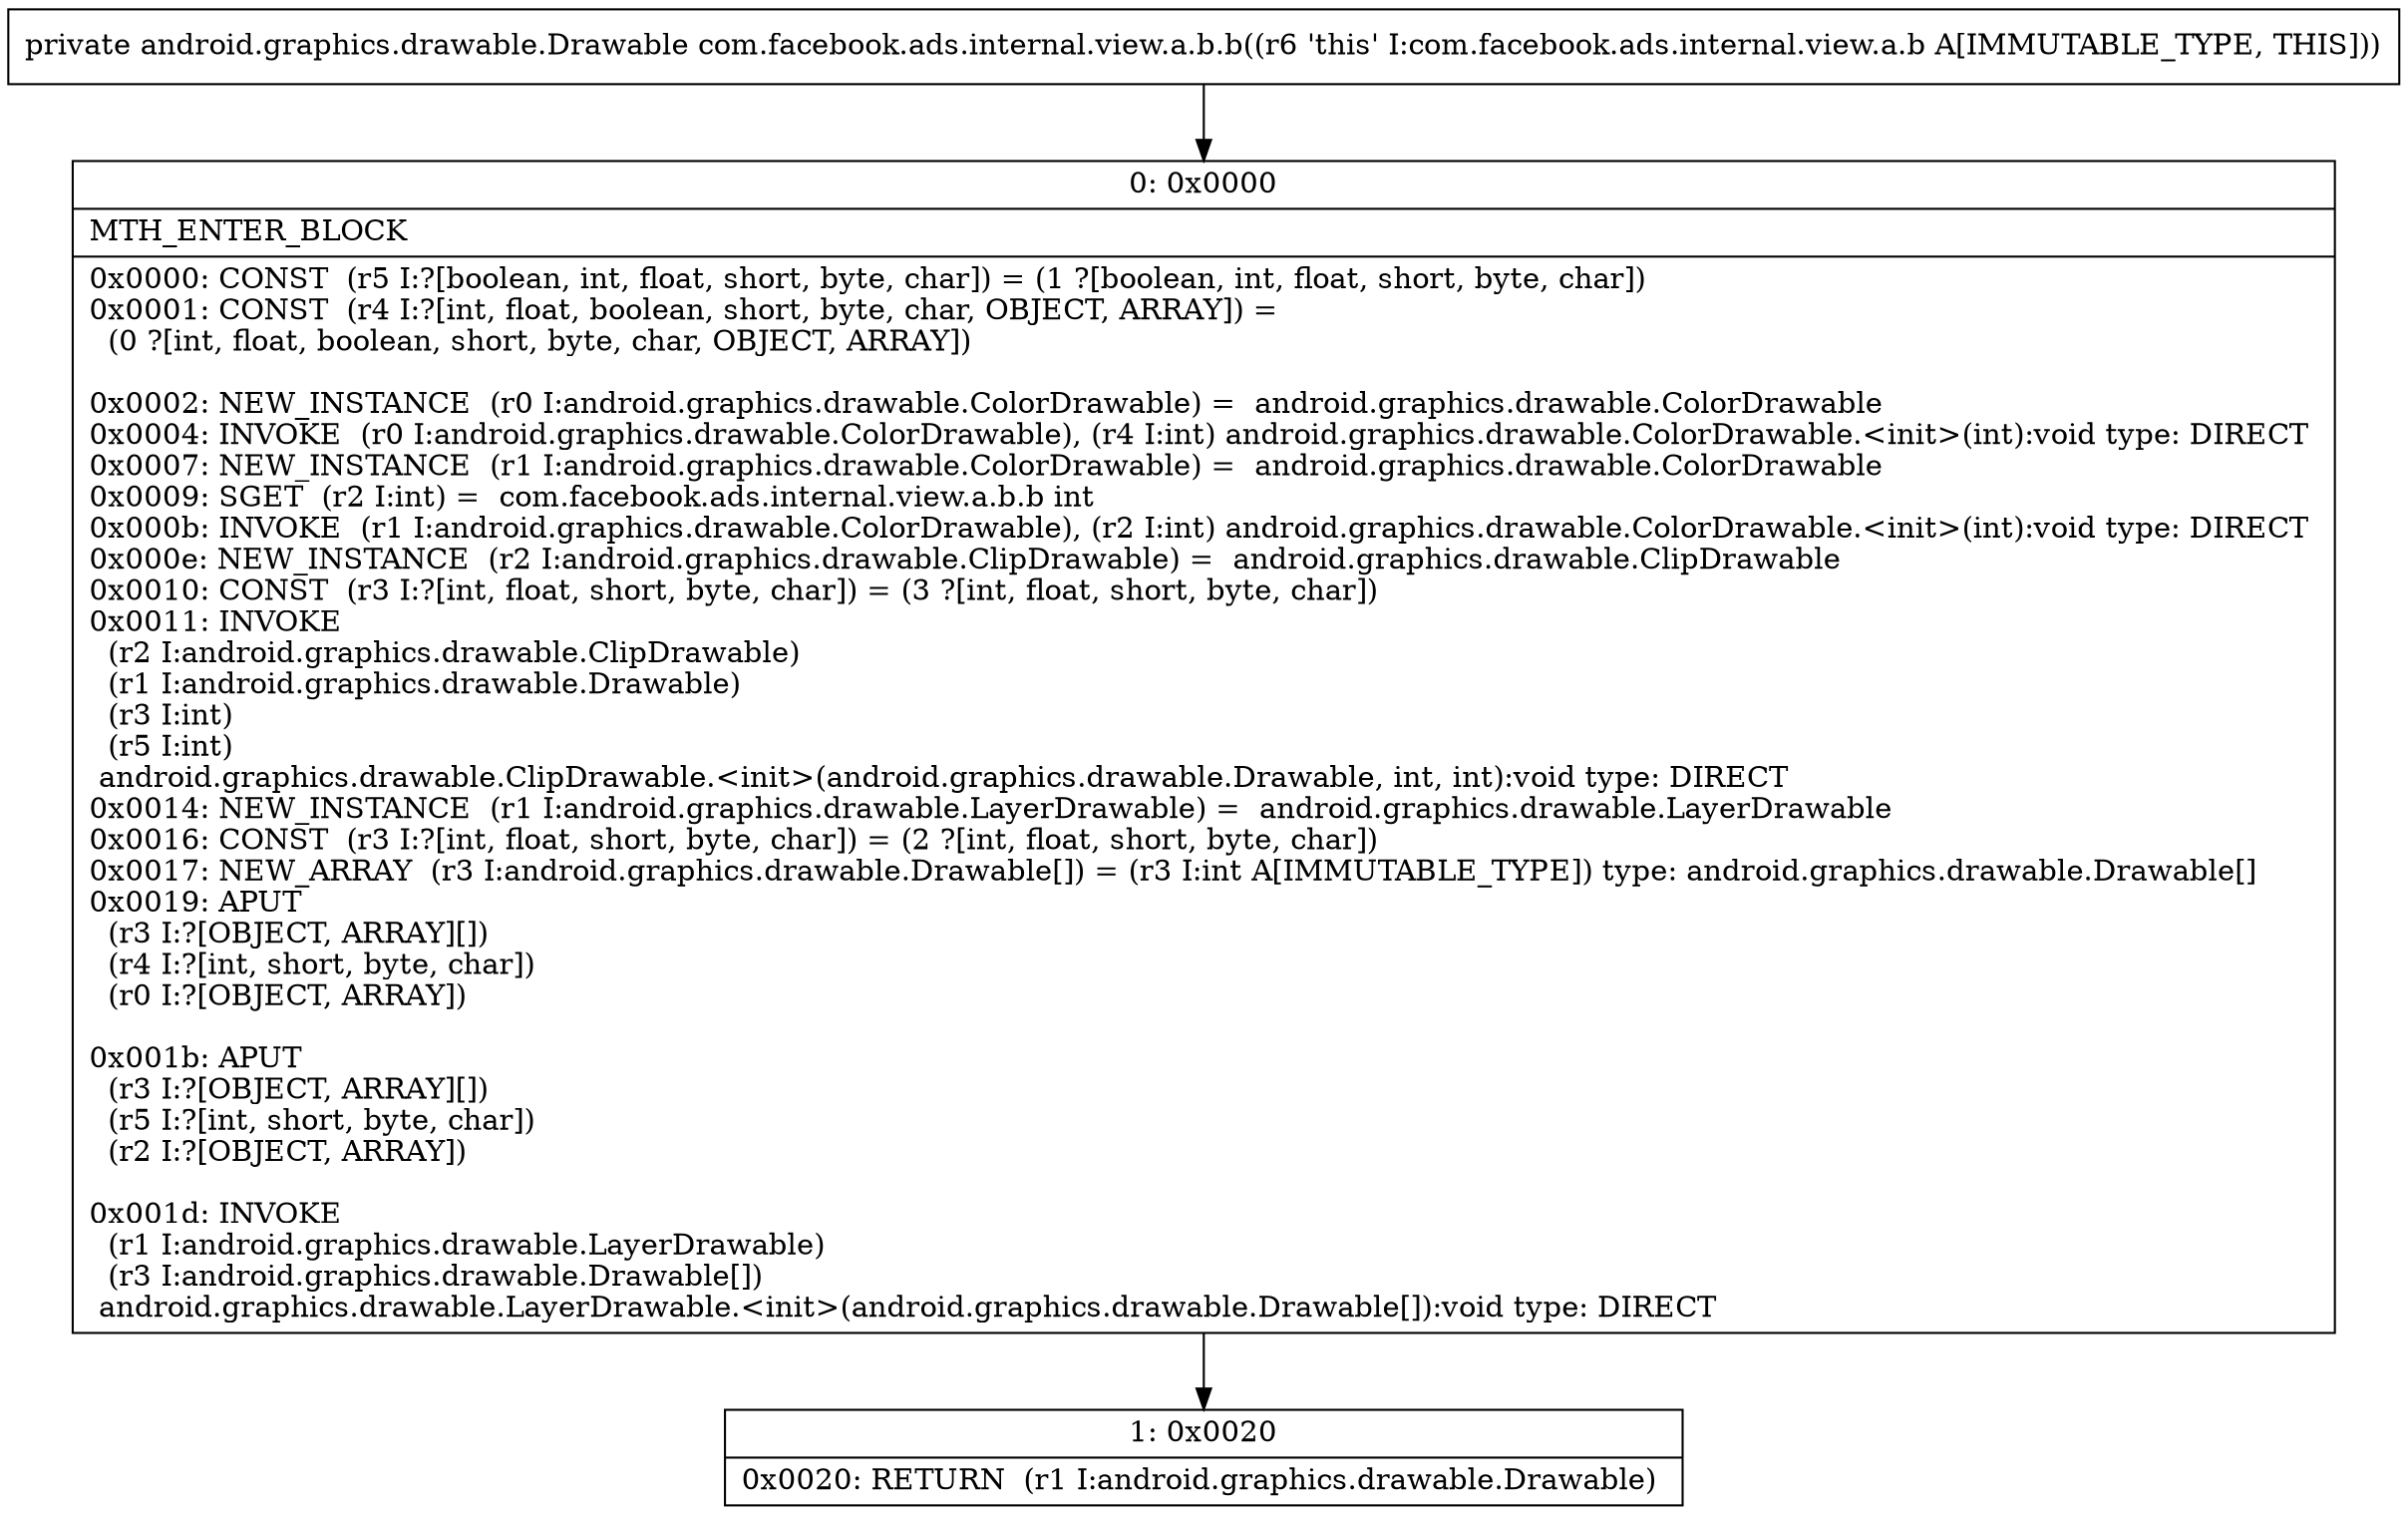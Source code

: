digraph "CFG forcom.facebook.ads.internal.view.a.b.b()Landroid\/graphics\/drawable\/Drawable;" {
Node_0 [shape=record,label="{0\:\ 0x0000|MTH_ENTER_BLOCK\l|0x0000: CONST  (r5 I:?[boolean, int, float, short, byte, char]) = (1 ?[boolean, int, float, short, byte, char]) \l0x0001: CONST  (r4 I:?[int, float, boolean, short, byte, char, OBJECT, ARRAY]) = \l  (0 ?[int, float, boolean, short, byte, char, OBJECT, ARRAY])\l \l0x0002: NEW_INSTANCE  (r0 I:android.graphics.drawable.ColorDrawable) =  android.graphics.drawable.ColorDrawable \l0x0004: INVOKE  (r0 I:android.graphics.drawable.ColorDrawable), (r4 I:int) android.graphics.drawable.ColorDrawable.\<init\>(int):void type: DIRECT \l0x0007: NEW_INSTANCE  (r1 I:android.graphics.drawable.ColorDrawable) =  android.graphics.drawable.ColorDrawable \l0x0009: SGET  (r2 I:int) =  com.facebook.ads.internal.view.a.b.b int \l0x000b: INVOKE  (r1 I:android.graphics.drawable.ColorDrawable), (r2 I:int) android.graphics.drawable.ColorDrawable.\<init\>(int):void type: DIRECT \l0x000e: NEW_INSTANCE  (r2 I:android.graphics.drawable.ClipDrawable) =  android.graphics.drawable.ClipDrawable \l0x0010: CONST  (r3 I:?[int, float, short, byte, char]) = (3 ?[int, float, short, byte, char]) \l0x0011: INVOKE  \l  (r2 I:android.graphics.drawable.ClipDrawable)\l  (r1 I:android.graphics.drawable.Drawable)\l  (r3 I:int)\l  (r5 I:int)\l android.graphics.drawable.ClipDrawable.\<init\>(android.graphics.drawable.Drawable, int, int):void type: DIRECT \l0x0014: NEW_INSTANCE  (r1 I:android.graphics.drawable.LayerDrawable) =  android.graphics.drawable.LayerDrawable \l0x0016: CONST  (r3 I:?[int, float, short, byte, char]) = (2 ?[int, float, short, byte, char]) \l0x0017: NEW_ARRAY  (r3 I:android.graphics.drawable.Drawable[]) = (r3 I:int A[IMMUTABLE_TYPE]) type: android.graphics.drawable.Drawable[] \l0x0019: APUT  \l  (r3 I:?[OBJECT, ARRAY][])\l  (r4 I:?[int, short, byte, char])\l  (r0 I:?[OBJECT, ARRAY])\l \l0x001b: APUT  \l  (r3 I:?[OBJECT, ARRAY][])\l  (r5 I:?[int, short, byte, char])\l  (r2 I:?[OBJECT, ARRAY])\l \l0x001d: INVOKE  \l  (r1 I:android.graphics.drawable.LayerDrawable)\l  (r3 I:android.graphics.drawable.Drawable[])\l android.graphics.drawable.LayerDrawable.\<init\>(android.graphics.drawable.Drawable[]):void type: DIRECT \l}"];
Node_1 [shape=record,label="{1\:\ 0x0020|0x0020: RETURN  (r1 I:android.graphics.drawable.Drawable) \l}"];
MethodNode[shape=record,label="{private android.graphics.drawable.Drawable com.facebook.ads.internal.view.a.b.b((r6 'this' I:com.facebook.ads.internal.view.a.b A[IMMUTABLE_TYPE, THIS])) }"];
MethodNode -> Node_0;
Node_0 -> Node_1;
}

